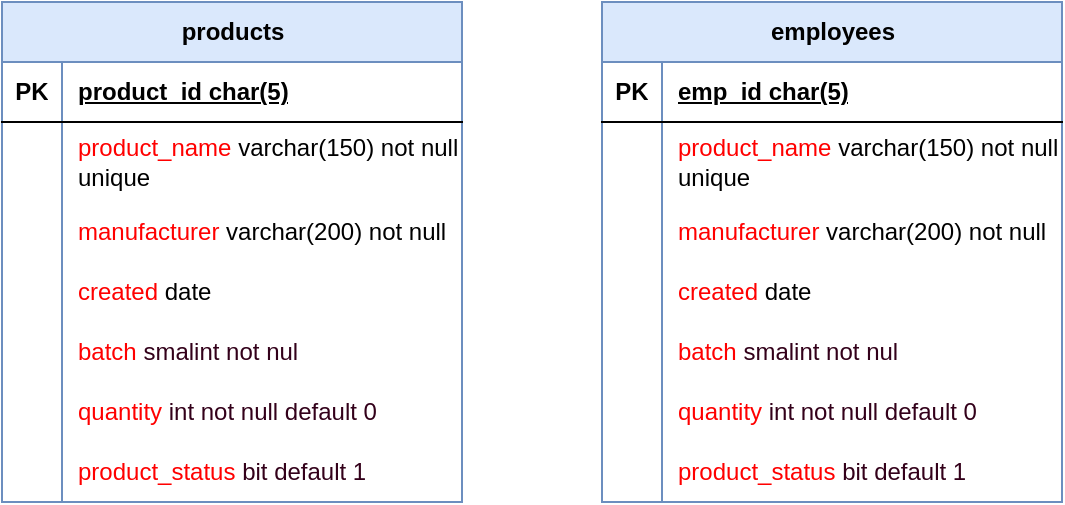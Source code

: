<mxfile version="27.1.6">
  <diagram name="ページ1" id="caPkkXZEK9h6VrUfZgnA">
    <mxGraphModel dx="868" dy="478" grid="1" gridSize="10" guides="1" tooltips="1" connect="1" arrows="1" fold="1" page="1" pageScale="1" pageWidth="850" pageHeight="1100" math="0" shadow="0">
      <root>
        <mxCell id="0" />
        <mxCell id="1" parent="0" />
        <mxCell id="PaL99VG3RKYcfjYrRnhI-1" value="products" style="shape=table;startSize=30;container=1;collapsible=1;childLayout=tableLayout;fixedRows=1;rowLines=0;fontStyle=1;align=center;resizeLast=1;html=1;fillColor=#dae8fc;strokeColor=#6c8ebf;" vertex="1" parent="1">
          <mxGeometry x="60" y="110" width="230" height="250" as="geometry" />
        </mxCell>
        <mxCell id="PaL99VG3RKYcfjYrRnhI-2" value="" style="shape=tableRow;horizontal=0;startSize=0;swimlaneHead=0;swimlaneBody=0;fillColor=none;collapsible=0;dropTarget=0;points=[[0,0.5],[1,0.5]];portConstraint=eastwest;top=0;left=0;right=0;bottom=1;" vertex="1" parent="PaL99VG3RKYcfjYrRnhI-1">
          <mxGeometry y="30" width="230" height="30" as="geometry" />
        </mxCell>
        <mxCell id="PaL99VG3RKYcfjYrRnhI-3" value="PK" style="shape=partialRectangle;connectable=0;fillColor=none;top=0;left=0;bottom=0;right=0;fontStyle=1;overflow=hidden;whiteSpace=wrap;html=1;" vertex="1" parent="PaL99VG3RKYcfjYrRnhI-2">
          <mxGeometry width="30" height="30" as="geometry">
            <mxRectangle width="30" height="30" as="alternateBounds" />
          </mxGeometry>
        </mxCell>
        <mxCell id="PaL99VG3RKYcfjYrRnhI-4" value="product_id char(5)" style="shape=partialRectangle;connectable=0;fillColor=none;top=0;left=0;bottom=0;right=0;align=left;spacingLeft=6;fontStyle=5;overflow=hidden;whiteSpace=wrap;html=1;" vertex="1" parent="PaL99VG3RKYcfjYrRnhI-2">
          <mxGeometry x="30" width="200" height="30" as="geometry">
            <mxRectangle width="200" height="30" as="alternateBounds" />
          </mxGeometry>
        </mxCell>
        <mxCell id="PaL99VG3RKYcfjYrRnhI-5" value="" style="shape=tableRow;horizontal=0;startSize=0;swimlaneHead=0;swimlaneBody=0;fillColor=none;collapsible=0;dropTarget=0;points=[[0,0.5],[1,0.5]];portConstraint=eastwest;top=0;left=0;right=0;bottom=0;" vertex="1" parent="PaL99VG3RKYcfjYrRnhI-1">
          <mxGeometry y="60" width="230" height="40" as="geometry" />
        </mxCell>
        <mxCell id="PaL99VG3RKYcfjYrRnhI-6" value="" style="shape=partialRectangle;connectable=0;fillColor=none;top=0;left=0;bottom=0;right=0;editable=1;overflow=hidden;whiteSpace=wrap;html=1;" vertex="1" parent="PaL99VG3RKYcfjYrRnhI-5">
          <mxGeometry width="30" height="40" as="geometry">
            <mxRectangle width="30" height="40" as="alternateBounds" />
          </mxGeometry>
        </mxCell>
        <mxCell id="PaL99VG3RKYcfjYrRnhI-7" value="&lt;font style=&quot;color: rgb(255, 0, 0);&quot;&gt;product_name &lt;/font&gt;varchar(150) not null unique" style="shape=partialRectangle;connectable=0;fillColor=none;top=0;left=0;bottom=0;right=0;align=left;spacingLeft=6;overflow=hidden;whiteSpace=wrap;html=1;" vertex="1" parent="PaL99VG3RKYcfjYrRnhI-5">
          <mxGeometry x="30" width="200" height="40" as="geometry">
            <mxRectangle width="200" height="40" as="alternateBounds" />
          </mxGeometry>
        </mxCell>
        <mxCell id="PaL99VG3RKYcfjYrRnhI-8" value="" style="shape=tableRow;horizontal=0;startSize=0;swimlaneHead=0;swimlaneBody=0;fillColor=none;collapsible=0;dropTarget=0;points=[[0,0.5],[1,0.5]];portConstraint=eastwest;top=0;left=0;right=0;bottom=0;" vertex="1" parent="PaL99VG3RKYcfjYrRnhI-1">
          <mxGeometry y="100" width="230" height="30" as="geometry" />
        </mxCell>
        <mxCell id="PaL99VG3RKYcfjYrRnhI-9" value="" style="shape=partialRectangle;connectable=0;fillColor=none;top=0;left=0;bottom=0;right=0;editable=1;overflow=hidden;whiteSpace=wrap;html=1;" vertex="1" parent="PaL99VG3RKYcfjYrRnhI-8">
          <mxGeometry width="30" height="30" as="geometry">
            <mxRectangle width="30" height="30" as="alternateBounds" />
          </mxGeometry>
        </mxCell>
        <mxCell id="PaL99VG3RKYcfjYrRnhI-10" value="&lt;font style=&quot;color: rgb(255, 0, 0);&quot;&gt;manufacturer&lt;/font&gt; varchar(200) not null" style="shape=partialRectangle;connectable=0;fillColor=none;top=0;left=0;bottom=0;right=0;align=left;spacingLeft=6;overflow=hidden;whiteSpace=wrap;html=1;" vertex="1" parent="PaL99VG3RKYcfjYrRnhI-8">
          <mxGeometry x="30" width="200" height="30" as="geometry">
            <mxRectangle width="200" height="30" as="alternateBounds" />
          </mxGeometry>
        </mxCell>
        <mxCell id="PaL99VG3RKYcfjYrRnhI-11" value="" style="shape=tableRow;horizontal=0;startSize=0;swimlaneHead=0;swimlaneBody=0;fillColor=none;collapsible=0;dropTarget=0;points=[[0,0.5],[1,0.5]];portConstraint=eastwest;top=0;left=0;right=0;bottom=0;" vertex="1" parent="PaL99VG3RKYcfjYrRnhI-1">
          <mxGeometry y="130" width="230" height="30" as="geometry" />
        </mxCell>
        <mxCell id="PaL99VG3RKYcfjYrRnhI-12" value="" style="shape=partialRectangle;connectable=0;fillColor=none;top=0;left=0;bottom=0;right=0;editable=1;overflow=hidden;whiteSpace=wrap;html=1;" vertex="1" parent="PaL99VG3RKYcfjYrRnhI-11">
          <mxGeometry width="30" height="30" as="geometry">
            <mxRectangle width="30" height="30" as="alternateBounds" />
          </mxGeometry>
        </mxCell>
        <mxCell id="PaL99VG3RKYcfjYrRnhI-13" value="&lt;font style=&quot;color: rgb(255, 0, 0);&quot;&gt;created&lt;/font&gt; date" style="shape=partialRectangle;connectable=0;fillColor=none;top=0;left=0;bottom=0;right=0;align=left;spacingLeft=6;overflow=hidden;whiteSpace=wrap;html=1;" vertex="1" parent="PaL99VG3RKYcfjYrRnhI-11">
          <mxGeometry x="30" width="200" height="30" as="geometry">
            <mxRectangle width="200" height="30" as="alternateBounds" />
          </mxGeometry>
        </mxCell>
        <mxCell id="PaL99VG3RKYcfjYrRnhI-17" style="shape=tableRow;horizontal=0;startSize=0;swimlaneHead=0;swimlaneBody=0;fillColor=none;collapsible=0;dropTarget=0;points=[[0,0.5],[1,0.5]];portConstraint=eastwest;top=0;left=0;right=0;bottom=0;" vertex="1" parent="PaL99VG3RKYcfjYrRnhI-1">
          <mxGeometry y="160" width="230" height="30" as="geometry" />
        </mxCell>
        <mxCell id="PaL99VG3RKYcfjYrRnhI-18" style="shape=partialRectangle;connectable=0;fillColor=none;top=0;left=0;bottom=0;right=0;editable=1;overflow=hidden;whiteSpace=wrap;html=1;" vertex="1" parent="PaL99VG3RKYcfjYrRnhI-17">
          <mxGeometry width="30" height="30" as="geometry">
            <mxRectangle width="30" height="30" as="alternateBounds" />
          </mxGeometry>
        </mxCell>
        <mxCell id="PaL99VG3RKYcfjYrRnhI-19" value="&lt;font&gt;&lt;font style=&quot;color: rgb(255, 0, 0);&quot;&gt;batch &lt;/font&gt;&lt;font style=&quot;color: rgb(51, 0, 26);&quot;&gt;smalint not nul&lt;/font&gt;&lt;/font&gt;" style="shape=partialRectangle;connectable=0;fillColor=none;top=0;left=0;bottom=0;right=0;align=left;spacingLeft=6;overflow=hidden;whiteSpace=wrap;html=1;" vertex="1" parent="PaL99VG3RKYcfjYrRnhI-17">
          <mxGeometry x="30" width="200" height="30" as="geometry">
            <mxRectangle width="200" height="30" as="alternateBounds" />
          </mxGeometry>
        </mxCell>
        <mxCell id="PaL99VG3RKYcfjYrRnhI-14" style="shape=tableRow;horizontal=0;startSize=0;swimlaneHead=0;swimlaneBody=0;fillColor=none;collapsible=0;dropTarget=0;points=[[0,0.5],[1,0.5]];portConstraint=eastwest;top=0;left=0;right=0;bottom=0;" vertex="1" parent="PaL99VG3RKYcfjYrRnhI-1">
          <mxGeometry y="190" width="230" height="30" as="geometry" />
        </mxCell>
        <mxCell id="PaL99VG3RKYcfjYrRnhI-15" style="shape=partialRectangle;connectable=0;fillColor=none;top=0;left=0;bottom=0;right=0;editable=1;overflow=hidden;whiteSpace=wrap;html=1;" vertex="1" parent="PaL99VG3RKYcfjYrRnhI-14">
          <mxGeometry width="30" height="30" as="geometry">
            <mxRectangle width="30" height="30" as="alternateBounds" />
          </mxGeometry>
        </mxCell>
        <mxCell id="PaL99VG3RKYcfjYrRnhI-16" value="&lt;font style=&quot;color: rgb(255, 0, 0);&quot;&gt;quantity &lt;/font&gt;&lt;font style=&quot;color: rgb(51, 0, 26);&quot;&gt;int not null default 0&lt;/font&gt;" style="shape=partialRectangle;connectable=0;fillColor=none;top=0;left=0;bottom=0;right=0;align=left;spacingLeft=6;overflow=hidden;whiteSpace=wrap;html=1;" vertex="1" parent="PaL99VG3RKYcfjYrRnhI-14">
          <mxGeometry x="30" width="200" height="30" as="geometry">
            <mxRectangle width="200" height="30" as="alternateBounds" />
          </mxGeometry>
        </mxCell>
        <mxCell id="PaL99VG3RKYcfjYrRnhI-20" style="shape=tableRow;horizontal=0;startSize=0;swimlaneHead=0;swimlaneBody=0;fillColor=none;collapsible=0;dropTarget=0;points=[[0,0.5],[1,0.5]];portConstraint=eastwest;top=0;left=0;right=0;bottom=0;" vertex="1" parent="PaL99VG3RKYcfjYrRnhI-1">
          <mxGeometry y="220" width="230" height="30" as="geometry" />
        </mxCell>
        <mxCell id="PaL99VG3RKYcfjYrRnhI-21" style="shape=partialRectangle;connectable=0;fillColor=none;top=0;left=0;bottom=0;right=0;editable=1;overflow=hidden;whiteSpace=wrap;html=1;" vertex="1" parent="PaL99VG3RKYcfjYrRnhI-20">
          <mxGeometry width="30" height="30" as="geometry">
            <mxRectangle width="30" height="30" as="alternateBounds" />
          </mxGeometry>
        </mxCell>
        <mxCell id="PaL99VG3RKYcfjYrRnhI-22" value="&lt;font style=&quot;color: rgb(255, 0, 0);&quot;&gt;product_status &lt;/font&gt;&lt;font style=&quot;color: rgb(51, 0, 26);&quot;&gt;bit default 1&lt;/font&gt;" style="shape=partialRectangle;connectable=0;fillColor=none;top=0;left=0;bottom=0;right=0;align=left;spacingLeft=6;overflow=hidden;whiteSpace=wrap;html=1;" vertex="1" parent="PaL99VG3RKYcfjYrRnhI-20">
          <mxGeometry x="30" width="200" height="30" as="geometry">
            <mxRectangle width="200" height="30" as="alternateBounds" />
          </mxGeometry>
        </mxCell>
        <mxCell id="PaL99VG3RKYcfjYrRnhI-23" value="employees" style="shape=table;startSize=30;container=1;collapsible=1;childLayout=tableLayout;fixedRows=1;rowLines=0;fontStyle=1;align=center;resizeLast=1;html=1;fillColor=#dae8fc;strokeColor=#6c8ebf;" vertex="1" parent="1">
          <mxGeometry x="360" y="110" width="230" height="250" as="geometry" />
        </mxCell>
        <mxCell id="PaL99VG3RKYcfjYrRnhI-24" value="" style="shape=tableRow;horizontal=0;startSize=0;swimlaneHead=0;swimlaneBody=0;fillColor=none;collapsible=0;dropTarget=0;points=[[0,0.5],[1,0.5]];portConstraint=eastwest;top=0;left=0;right=0;bottom=1;" vertex="1" parent="PaL99VG3RKYcfjYrRnhI-23">
          <mxGeometry y="30" width="230" height="30" as="geometry" />
        </mxCell>
        <mxCell id="PaL99VG3RKYcfjYrRnhI-25" value="PK" style="shape=partialRectangle;connectable=0;fillColor=none;top=0;left=0;bottom=0;right=0;fontStyle=1;overflow=hidden;whiteSpace=wrap;html=1;" vertex="1" parent="PaL99VG3RKYcfjYrRnhI-24">
          <mxGeometry width="30" height="30" as="geometry">
            <mxRectangle width="30" height="30" as="alternateBounds" />
          </mxGeometry>
        </mxCell>
        <mxCell id="PaL99VG3RKYcfjYrRnhI-26" value="emp_id char(5)" style="shape=partialRectangle;connectable=0;fillColor=none;top=0;left=0;bottom=0;right=0;align=left;spacingLeft=6;fontStyle=5;overflow=hidden;whiteSpace=wrap;html=1;" vertex="1" parent="PaL99VG3RKYcfjYrRnhI-24">
          <mxGeometry x="30" width="200" height="30" as="geometry">
            <mxRectangle width="200" height="30" as="alternateBounds" />
          </mxGeometry>
        </mxCell>
        <mxCell id="PaL99VG3RKYcfjYrRnhI-27" value="" style="shape=tableRow;horizontal=0;startSize=0;swimlaneHead=0;swimlaneBody=0;fillColor=none;collapsible=0;dropTarget=0;points=[[0,0.5],[1,0.5]];portConstraint=eastwest;top=0;left=0;right=0;bottom=0;" vertex="1" parent="PaL99VG3RKYcfjYrRnhI-23">
          <mxGeometry y="60" width="230" height="40" as="geometry" />
        </mxCell>
        <mxCell id="PaL99VG3RKYcfjYrRnhI-28" value="" style="shape=partialRectangle;connectable=0;fillColor=none;top=0;left=0;bottom=0;right=0;editable=1;overflow=hidden;whiteSpace=wrap;html=1;" vertex="1" parent="PaL99VG3RKYcfjYrRnhI-27">
          <mxGeometry width="30" height="40" as="geometry">
            <mxRectangle width="30" height="40" as="alternateBounds" />
          </mxGeometry>
        </mxCell>
        <mxCell id="PaL99VG3RKYcfjYrRnhI-29" value="&lt;font style=&quot;color: rgb(255, 0, 0);&quot;&gt;product_name &lt;/font&gt;varchar(150) not null unique" style="shape=partialRectangle;connectable=0;fillColor=none;top=0;left=0;bottom=0;right=0;align=left;spacingLeft=6;overflow=hidden;whiteSpace=wrap;html=1;" vertex="1" parent="PaL99VG3RKYcfjYrRnhI-27">
          <mxGeometry x="30" width="200" height="40" as="geometry">
            <mxRectangle width="200" height="40" as="alternateBounds" />
          </mxGeometry>
        </mxCell>
        <mxCell id="PaL99VG3RKYcfjYrRnhI-30" value="" style="shape=tableRow;horizontal=0;startSize=0;swimlaneHead=0;swimlaneBody=0;fillColor=none;collapsible=0;dropTarget=0;points=[[0,0.5],[1,0.5]];portConstraint=eastwest;top=0;left=0;right=0;bottom=0;" vertex="1" parent="PaL99VG3RKYcfjYrRnhI-23">
          <mxGeometry y="100" width="230" height="30" as="geometry" />
        </mxCell>
        <mxCell id="PaL99VG3RKYcfjYrRnhI-31" value="" style="shape=partialRectangle;connectable=0;fillColor=none;top=0;left=0;bottom=0;right=0;editable=1;overflow=hidden;whiteSpace=wrap;html=1;" vertex="1" parent="PaL99VG3RKYcfjYrRnhI-30">
          <mxGeometry width="30" height="30" as="geometry">
            <mxRectangle width="30" height="30" as="alternateBounds" />
          </mxGeometry>
        </mxCell>
        <mxCell id="PaL99VG3RKYcfjYrRnhI-32" value="&lt;font style=&quot;color: rgb(255, 0, 0);&quot;&gt;manufacturer&lt;/font&gt; varchar(200) not null" style="shape=partialRectangle;connectable=0;fillColor=none;top=0;left=0;bottom=0;right=0;align=left;spacingLeft=6;overflow=hidden;whiteSpace=wrap;html=1;" vertex="1" parent="PaL99VG3RKYcfjYrRnhI-30">
          <mxGeometry x="30" width="200" height="30" as="geometry">
            <mxRectangle width="200" height="30" as="alternateBounds" />
          </mxGeometry>
        </mxCell>
        <mxCell id="PaL99VG3RKYcfjYrRnhI-33" value="" style="shape=tableRow;horizontal=0;startSize=0;swimlaneHead=0;swimlaneBody=0;fillColor=none;collapsible=0;dropTarget=0;points=[[0,0.5],[1,0.5]];portConstraint=eastwest;top=0;left=0;right=0;bottom=0;" vertex="1" parent="PaL99VG3RKYcfjYrRnhI-23">
          <mxGeometry y="130" width="230" height="30" as="geometry" />
        </mxCell>
        <mxCell id="PaL99VG3RKYcfjYrRnhI-34" value="" style="shape=partialRectangle;connectable=0;fillColor=none;top=0;left=0;bottom=0;right=0;editable=1;overflow=hidden;whiteSpace=wrap;html=1;" vertex="1" parent="PaL99VG3RKYcfjYrRnhI-33">
          <mxGeometry width="30" height="30" as="geometry">
            <mxRectangle width="30" height="30" as="alternateBounds" />
          </mxGeometry>
        </mxCell>
        <mxCell id="PaL99VG3RKYcfjYrRnhI-35" value="&lt;font style=&quot;color: rgb(255, 0, 0);&quot;&gt;created&lt;/font&gt; date" style="shape=partialRectangle;connectable=0;fillColor=none;top=0;left=0;bottom=0;right=0;align=left;spacingLeft=6;overflow=hidden;whiteSpace=wrap;html=1;" vertex="1" parent="PaL99VG3RKYcfjYrRnhI-33">
          <mxGeometry x="30" width="200" height="30" as="geometry">
            <mxRectangle width="200" height="30" as="alternateBounds" />
          </mxGeometry>
        </mxCell>
        <mxCell id="PaL99VG3RKYcfjYrRnhI-36" style="shape=tableRow;horizontal=0;startSize=0;swimlaneHead=0;swimlaneBody=0;fillColor=none;collapsible=0;dropTarget=0;points=[[0,0.5],[1,0.5]];portConstraint=eastwest;top=0;left=0;right=0;bottom=0;" vertex="1" parent="PaL99VG3RKYcfjYrRnhI-23">
          <mxGeometry y="160" width="230" height="30" as="geometry" />
        </mxCell>
        <mxCell id="PaL99VG3RKYcfjYrRnhI-37" style="shape=partialRectangle;connectable=0;fillColor=none;top=0;left=0;bottom=0;right=0;editable=1;overflow=hidden;whiteSpace=wrap;html=1;" vertex="1" parent="PaL99VG3RKYcfjYrRnhI-36">
          <mxGeometry width="30" height="30" as="geometry">
            <mxRectangle width="30" height="30" as="alternateBounds" />
          </mxGeometry>
        </mxCell>
        <mxCell id="PaL99VG3RKYcfjYrRnhI-38" value="&lt;font&gt;&lt;font style=&quot;color: rgb(255, 0, 0);&quot;&gt;batch &lt;/font&gt;&lt;font style=&quot;color: rgb(51, 0, 26);&quot;&gt;smalint not nul&lt;/font&gt;&lt;/font&gt;" style="shape=partialRectangle;connectable=0;fillColor=none;top=0;left=0;bottom=0;right=0;align=left;spacingLeft=6;overflow=hidden;whiteSpace=wrap;html=1;" vertex="1" parent="PaL99VG3RKYcfjYrRnhI-36">
          <mxGeometry x="30" width="200" height="30" as="geometry">
            <mxRectangle width="200" height="30" as="alternateBounds" />
          </mxGeometry>
        </mxCell>
        <mxCell id="PaL99VG3RKYcfjYrRnhI-39" style="shape=tableRow;horizontal=0;startSize=0;swimlaneHead=0;swimlaneBody=0;fillColor=none;collapsible=0;dropTarget=0;points=[[0,0.5],[1,0.5]];portConstraint=eastwest;top=0;left=0;right=0;bottom=0;" vertex="1" parent="PaL99VG3RKYcfjYrRnhI-23">
          <mxGeometry y="190" width="230" height="30" as="geometry" />
        </mxCell>
        <mxCell id="PaL99VG3RKYcfjYrRnhI-40" style="shape=partialRectangle;connectable=0;fillColor=none;top=0;left=0;bottom=0;right=0;editable=1;overflow=hidden;whiteSpace=wrap;html=1;" vertex="1" parent="PaL99VG3RKYcfjYrRnhI-39">
          <mxGeometry width="30" height="30" as="geometry">
            <mxRectangle width="30" height="30" as="alternateBounds" />
          </mxGeometry>
        </mxCell>
        <mxCell id="PaL99VG3RKYcfjYrRnhI-41" value="&lt;font style=&quot;color: rgb(255, 0, 0);&quot;&gt;quantity &lt;/font&gt;&lt;font style=&quot;color: rgb(51, 0, 26);&quot;&gt;int not null default 0&lt;/font&gt;" style="shape=partialRectangle;connectable=0;fillColor=none;top=0;left=0;bottom=0;right=0;align=left;spacingLeft=6;overflow=hidden;whiteSpace=wrap;html=1;" vertex="1" parent="PaL99VG3RKYcfjYrRnhI-39">
          <mxGeometry x="30" width="200" height="30" as="geometry">
            <mxRectangle width="200" height="30" as="alternateBounds" />
          </mxGeometry>
        </mxCell>
        <mxCell id="PaL99VG3RKYcfjYrRnhI-42" style="shape=tableRow;horizontal=0;startSize=0;swimlaneHead=0;swimlaneBody=0;fillColor=none;collapsible=0;dropTarget=0;points=[[0,0.5],[1,0.5]];portConstraint=eastwest;top=0;left=0;right=0;bottom=0;" vertex="1" parent="PaL99VG3RKYcfjYrRnhI-23">
          <mxGeometry y="220" width="230" height="30" as="geometry" />
        </mxCell>
        <mxCell id="PaL99VG3RKYcfjYrRnhI-43" style="shape=partialRectangle;connectable=0;fillColor=none;top=0;left=0;bottom=0;right=0;editable=1;overflow=hidden;whiteSpace=wrap;html=1;" vertex="1" parent="PaL99VG3RKYcfjYrRnhI-42">
          <mxGeometry width="30" height="30" as="geometry">
            <mxRectangle width="30" height="30" as="alternateBounds" />
          </mxGeometry>
        </mxCell>
        <mxCell id="PaL99VG3RKYcfjYrRnhI-44" value="&lt;font style=&quot;color: rgb(255, 0, 0);&quot;&gt;product_status &lt;/font&gt;&lt;font style=&quot;color: rgb(51, 0, 26);&quot;&gt;bit default 1&lt;/font&gt;" style="shape=partialRectangle;connectable=0;fillColor=none;top=0;left=0;bottom=0;right=0;align=left;spacingLeft=6;overflow=hidden;whiteSpace=wrap;html=1;" vertex="1" parent="PaL99VG3RKYcfjYrRnhI-42">
          <mxGeometry x="30" width="200" height="30" as="geometry">
            <mxRectangle width="200" height="30" as="alternateBounds" />
          </mxGeometry>
        </mxCell>
      </root>
    </mxGraphModel>
  </diagram>
</mxfile>
